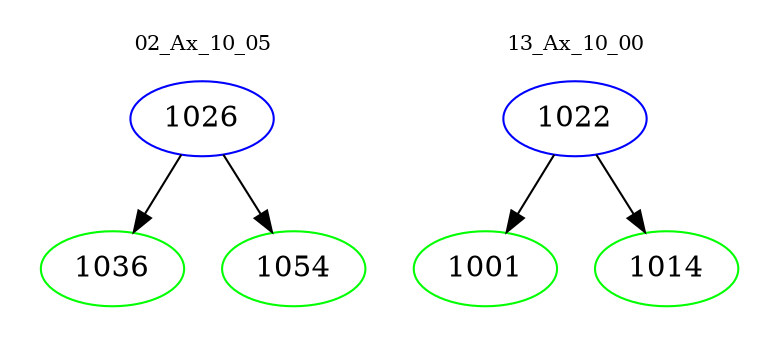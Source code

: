 digraph{
subgraph cluster_0 {
color = white
label = "02_Ax_10_05";
fontsize=10;
T0_1026 [label="1026", color="blue"]
T0_1026 -> T0_1036 [color="black"]
T0_1036 [label="1036", color="green"]
T0_1026 -> T0_1054 [color="black"]
T0_1054 [label="1054", color="green"]
}
subgraph cluster_1 {
color = white
label = "13_Ax_10_00";
fontsize=10;
T1_1022 [label="1022", color="blue"]
T1_1022 -> T1_1001 [color="black"]
T1_1001 [label="1001", color="green"]
T1_1022 -> T1_1014 [color="black"]
T1_1014 [label="1014", color="green"]
}
}
